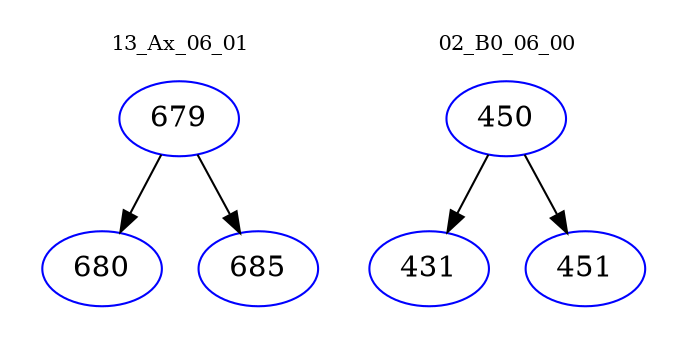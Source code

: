 digraph{
subgraph cluster_0 {
color = white
label = "13_Ax_06_01";
fontsize=10;
T0_679 [label="679", color="blue"]
T0_679 -> T0_680 [color="black"]
T0_680 [label="680", color="blue"]
T0_679 -> T0_685 [color="black"]
T0_685 [label="685", color="blue"]
}
subgraph cluster_1 {
color = white
label = "02_B0_06_00";
fontsize=10;
T1_450 [label="450", color="blue"]
T1_450 -> T1_431 [color="black"]
T1_431 [label="431", color="blue"]
T1_450 -> T1_451 [color="black"]
T1_451 [label="451", color="blue"]
}
}
